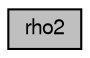 digraph G
{
  bgcolor="transparent";
  edge [fontname="FreeSans",fontsize="10",labelfontname="FreeSans",labelfontsize="10"];
  node [fontname="FreeSans",fontsize="10",shape=record];
  rankdir=LR;
  Node1 [label="rho2",height=0.2,width=0.4,color="black", fillcolor="grey75", style="filled" fontcolor="black"];
}

